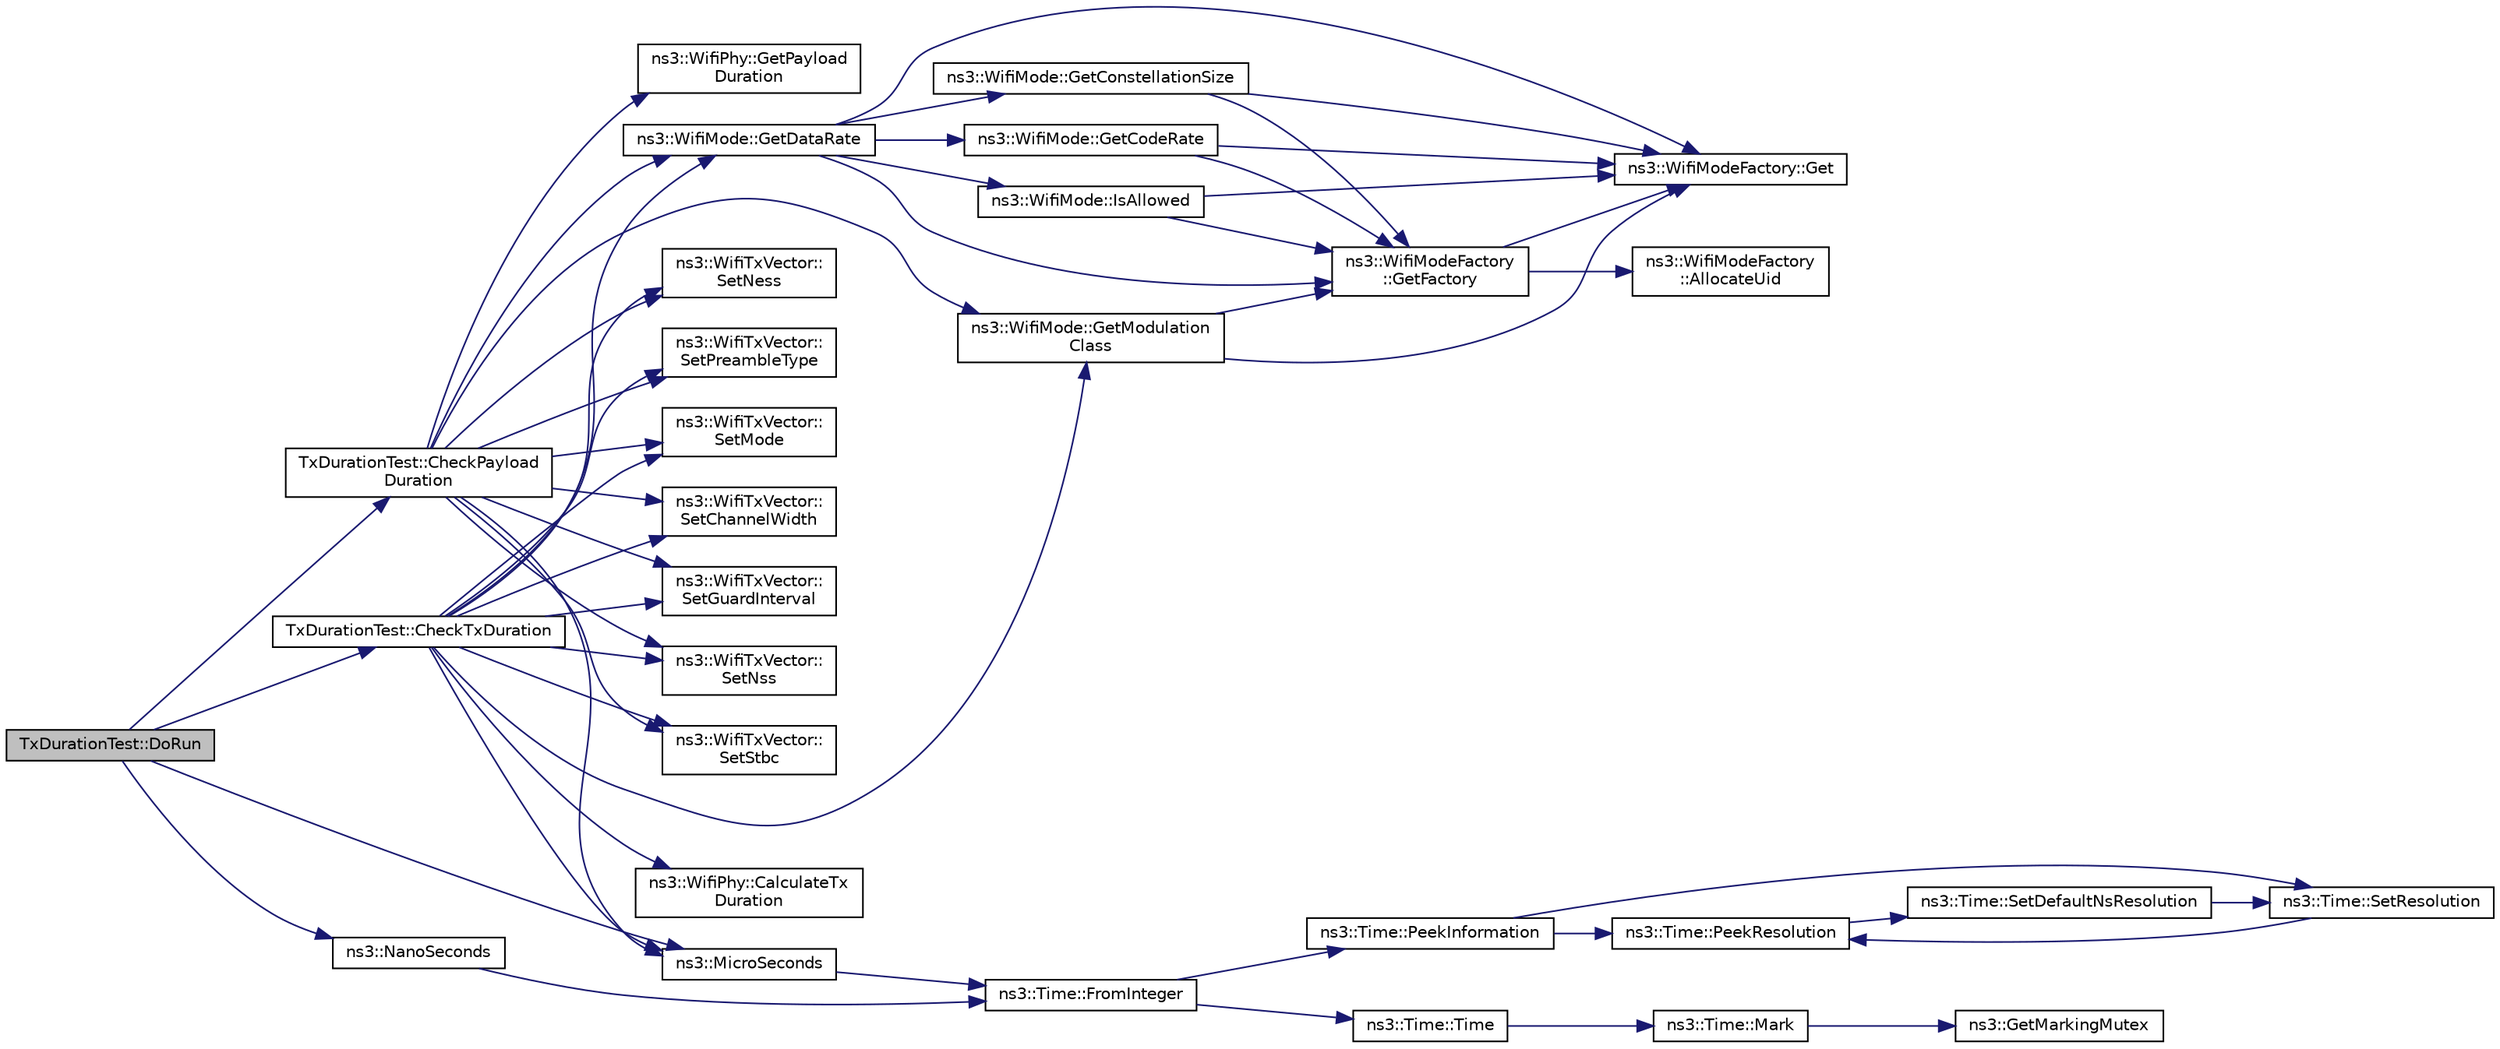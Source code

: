 digraph "TxDurationTest::DoRun"
{
  edge [fontname="Helvetica",fontsize="10",labelfontname="Helvetica",labelfontsize="10"];
  node [fontname="Helvetica",fontsize="10",shape=record];
  rankdir="LR";
  Node1 [label="TxDurationTest::DoRun",height=0.2,width=0.4,color="black", fillcolor="grey75", style="filled", fontcolor="black"];
  Node1 -> Node2 [color="midnightblue",fontsize="10",style="solid"];
  Node2 [label="TxDurationTest::CheckPayload\lDuration",height=0.2,width=0.4,color="black", fillcolor="white", style="filled",URL="$db/d12/classTxDurationTest.html#a3b56291189e8cfa83d41503d7fbd6d6c"];
  Node2 -> Node3 [color="midnightblue",fontsize="10",style="solid"];
  Node3 [label="ns3::WifiTxVector::\lSetMode",height=0.2,width=0.4,color="black", fillcolor="white", style="filled",URL="$d0/d58/classns3_1_1WifiTxVector.html#af39f17fec348c22f8c963bcb6bb5fc53"];
  Node2 -> Node4 [color="midnightblue",fontsize="10",style="solid"];
  Node4 [label="ns3::WifiTxVector::\lSetPreambleType",height=0.2,width=0.4,color="black", fillcolor="white", style="filled",URL="$d0/d58/classns3_1_1WifiTxVector.html#afa5117513e1a7bfa717c3d7556192525"];
  Node2 -> Node5 [color="midnightblue",fontsize="10",style="solid"];
  Node5 [label="ns3::WifiTxVector::\lSetChannelWidth",height=0.2,width=0.4,color="black", fillcolor="white", style="filled",URL="$d0/d58/classns3_1_1WifiTxVector.html#a0af265bb9df36ba4012847160a23741d"];
  Node2 -> Node6 [color="midnightblue",fontsize="10",style="solid"];
  Node6 [label="ns3::WifiTxVector::\lSetGuardInterval",height=0.2,width=0.4,color="black", fillcolor="white", style="filled",URL="$d0/d58/classns3_1_1WifiTxVector.html#a40280b31baf8d7cef1a7234715969d06"];
  Node2 -> Node7 [color="midnightblue",fontsize="10",style="solid"];
  Node7 [label="ns3::WifiTxVector::\lSetNss",height=0.2,width=0.4,color="black", fillcolor="white", style="filled",URL="$d0/d58/classns3_1_1WifiTxVector.html#af6b333491a8b20c064d8d1ad35381194"];
  Node2 -> Node8 [color="midnightblue",fontsize="10",style="solid"];
  Node8 [label="ns3::WifiTxVector::\lSetStbc",height=0.2,width=0.4,color="black", fillcolor="white", style="filled",URL="$d0/d58/classns3_1_1WifiTxVector.html#a03db79f733c3f5d36c1816f43eebe62a"];
  Node2 -> Node9 [color="midnightblue",fontsize="10",style="solid"];
  Node9 [label="ns3::WifiTxVector::\lSetNess",height=0.2,width=0.4,color="black", fillcolor="white", style="filled",URL="$d0/d58/classns3_1_1WifiTxVector.html#a0402388fb5dc590075a4560daf294bf3"];
  Node2 -> Node10 [color="midnightblue",fontsize="10",style="solid"];
  Node10 [label="ns3::WifiMode::GetModulation\lClass",height=0.2,width=0.4,color="black", fillcolor="white", style="filled",URL="$d5/d56/classns3_1_1WifiMode.html#a7941cd2a0bc8d2ba68ba6a12c7e2c42a"];
  Node10 -> Node11 [color="midnightblue",fontsize="10",style="solid"];
  Node11 [label="ns3::WifiModeFactory\l::GetFactory",height=0.2,width=0.4,color="black", fillcolor="white", style="filled",URL="$d2/dcd/classns3_1_1WifiModeFactory.html#a9c6f695d733355dee8d74bd1709868fc"];
  Node11 -> Node12 [color="midnightblue",fontsize="10",style="solid"];
  Node12 [label="ns3::WifiModeFactory\l::AllocateUid",height=0.2,width=0.4,color="black", fillcolor="white", style="filled",URL="$d2/dcd/classns3_1_1WifiModeFactory.html#a89a9c38617bd3f7be4a8919ce9675996"];
  Node11 -> Node13 [color="midnightblue",fontsize="10",style="solid"];
  Node13 [label="ns3::WifiModeFactory::Get",height=0.2,width=0.4,color="black", fillcolor="white", style="filled",URL="$d2/dcd/classns3_1_1WifiModeFactory.html#a3086868810ff4347e31c63027726f544"];
  Node10 -> Node13 [color="midnightblue",fontsize="10",style="solid"];
  Node2 -> Node14 [color="midnightblue",fontsize="10",style="solid"];
  Node14 [label="ns3::WifiPhy::GetPayload\lDuration",height=0.2,width=0.4,color="black", fillcolor="white", style="filled",URL="$d6/d5a/classns3_1_1WifiPhy.html#a905bac41f7337da26788a2bbb971d3fa"];
  Node2 -> Node15 [color="midnightblue",fontsize="10",style="solid"];
  Node15 [label="ns3::WifiMode::GetDataRate",height=0.2,width=0.4,color="black", fillcolor="white", style="filled",URL="$d5/d56/classns3_1_1WifiMode.html#adcfbe150f69da720db23387f733b8a52"];
  Node15 -> Node11 [color="midnightblue",fontsize="10",style="solid"];
  Node15 -> Node13 [color="midnightblue",fontsize="10",style="solid"];
  Node15 -> Node16 [color="midnightblue",fontsize="10",style="solid"];
  Node16 [label="ns3::WifiMode::GetConstellationSize",height=0.2,width=0.4,color="black", fillcolor="white", style="filled",URL="$d5/d56/classns3_1_1WifiMode.html#a28bbc436203fd3332da6cc61909af8f1"];
  Node16 -> Node11 [color="midnightblue",fontsize="10",style="solid"];
  Node16 -> Node13 [color="midnightblue",fontsize="10",style="solid"];
  Node15 -> Node17 [color="midnightblue",fontsize="10",style="solid"];
  Node17 [label="ns3::WifiMode::GetCodeRate",height=0.2,width=0.4,color="black", fillcolor="white", style="filled",URL="$d5/d56/classns3_1_1WifiMode.html#a41fcb1abd2aa488145f2f43ca9ba8e1d"];
  Node17 -> Node11 [color="midnightblue",fontsize="10",style="solid"];
  Node17 -> Node13 [color="midnightblue",fontsize="10",style="solid"];
  Node15 -> Node18 [color="midnightblue",fontsize="10",style="solid"];
  Node18 [label="ns3::WifiMode::IsAllowed",height=0.2,width=0.4,color="black", fillcolor="white", style="filled",URL="$d5/d56/classns3_1_1WifiMode.html#a996eeb87ea67b483f0c1915780012e86"];
  Node18 -> Node11 [color="midnightblue",fontsize="10",style="solid"];
  Node18 -> Node13 [color="midnightblue",fontsize="10",style="solid"];
  Node2 -> Node19 [color="midnightblue",fontsize="10",style="solid"];
  Node19 [label="ns3::MicroSeconds",height=0.2,width=0.4,color="black", fillcolor="white", style="filled",URL="$d1/dec/group__timecivil.html#ga17465a639c8d1464e76538afdd78a9f0"];
  Node19 -> Node20 [color="midnightblue",fontsize="10",style="solid"];
  Node20 [label="ns3::Time::FromInteger",height=0.2,width=0.4,color="black", fillcolor="white", style="filled",URL="$dc/d04/classns3_1_1Time.html#a3e742c67b2764e75ff95f9b754d43fe9"];
  Node20 -> Node21 [color="midnightblue",fontsize="10",style="solid"];
  Node21 [label="ns3::Time::PeekInformation",height=0.2,width=0.4,color="black", fillcolor="white", style="filled",URL="$dc/d04/classns3_1_1Time.html#a0b023c55c20582aa7c1781aacf128034"];
  Node21 -> Node22 [color="midnightblue",fontsize="10",style="solid"];
  Node22 [label="ns3::Time::PeekResolution",height=0.2,width=0.4,color="black", fillcolor="white", style="filled",URL="$dc/d04/classns3_1_1Time.html#a963e53522278fcbdf1ab9f7adbd0f5d6"];
  Node22 -> Node23 [color="midnightblue",fontsize="10",style="solid"];
  Node23 [label="ns3::Time::SetDefaultNsResolution",height=0.2,width=0.4,color="black", fillcolor="white", style="filled",URL="$dc/d04/classns3_1_1Time.html#a6a872e62f71dfa817fef2c549473d980"];
  Node23 -> Node24 [color="midnightblue",fontsize="10",style="solid"];
  Node24 [label="ns3::Time::SetResolution",height=0.2,width=0.4,color="black", fillcolor="white", style="filled",URL="$dc/d04/classns3_1_1Time.html#ac89165ba7715b66017a49c718f4aef09"];
  Node24 -> Node22 [color="midnightblue",fontsize="10",style="solid"];
  Node21 -> Node24 [color="midnightblue",fontsize="10",style="solid"];
  Node20 -> Node25 [color="midnightblue",fontsize="10",style="solid"];
  Node25 [label="ns3::Time::Time",height=0.2,width=0.4,color="black", fillcolor="white", style="filled",URL="$dc/d04/classns3_1_1Time.html#a8a39dc1b8cbbd7fe6d940e492d1b925e"];
  Node25 -> Node26 [color="midnightblue",fontsize="10",style="solid"];
  Node26 [label="ns3::Time::Mark",height=0.2,width=0.4,color="black", fillcolor="white", style="filled",URL="$dc/d04/classns3_1_1Time.html#aa7eef2a1119c1c4855d99f1e83d44c54"];
  Node26 -> Node27 [color="midnightblue",fontsize="10",style="solid"];
  Node27 [label="ns3::GetMarkingMutex",height=0.2,width=0.4,color="black", fillcolor="white", style="filled",URL="$d7/d2e/namespacens3.html#ac4356aa982bd2ddb0f7ebbf94539919d"];
  Node1 -> Node19 [color="midnightblue",fontsize="10",style="solid"];
  Node1 -> Node28 [color="midnightblue",fontsize="10",style="solid"];
  Node28 [label="TxDurationTest::CheckTxDuration",height=0.2,width=0.4,color="black", fillcolor="white", style="filled",URL="$db/d12/classTxDurationTest.html#ac86b852957ecf1a1bed4f4e48debb30e"];
  Node28 -> Node3 [color="midnightblue",fontsize="10",style="solid"];
  Node28 -> Node4 [color="midnightblue",fontsize="10",style="solid"];
  Node28 -> Node5 [color="midnightblue",fontsize="10",style="solid"];
  Node28 -> Node6 [color="midnightblue",fontsize="10",style="solid"];
  Node28 -> Node7 [color="midnightblue",fontsize="10",style="solid"];
  Node28 -> Node8 [color="midnightblue",fontsize="10",style="solid"];
  Node28 -> Node9 [color="midnightblue",fontsize="10",style="solid"];
  Node28 -> Node10 [color="midnightblue",fontsize="10",style="solid"];
  Node28 -> Node29 [color="midnightblue",fontsize="10",style="solid"];
  Node29 [label="ns3::WifiPhy::CalculateTx\lDuration",height=0.2,width=0.4,color="black", fillcolor="white", style="filled",URL="$d6/d5a/classns3_1_1WifiPhy.html#aee98c7241bb4f0bb8e6d90f5771dacc7"];
  Node28 -> Node15 [color="midnightblue",fontsize="10",style="solid"];
  Node28 -> Node19 [color="midnightblue",fontsize="10",style="solid"];
  Node1 -> Node30 [color="midnightblue",fontsize="10",style="solid"];
  Node30 [label="ns3::NanoSeconds",height=0.2,width=0.4,color="black", fillcolor="white", style="filled",URL="$d1/dec/group__timecivil.html#ga281d64bcb4dad96267d83c7688ec433f"];
  Node30 -> Node20 [color="midnightblue",fontsize="10",style="solid"];
}
